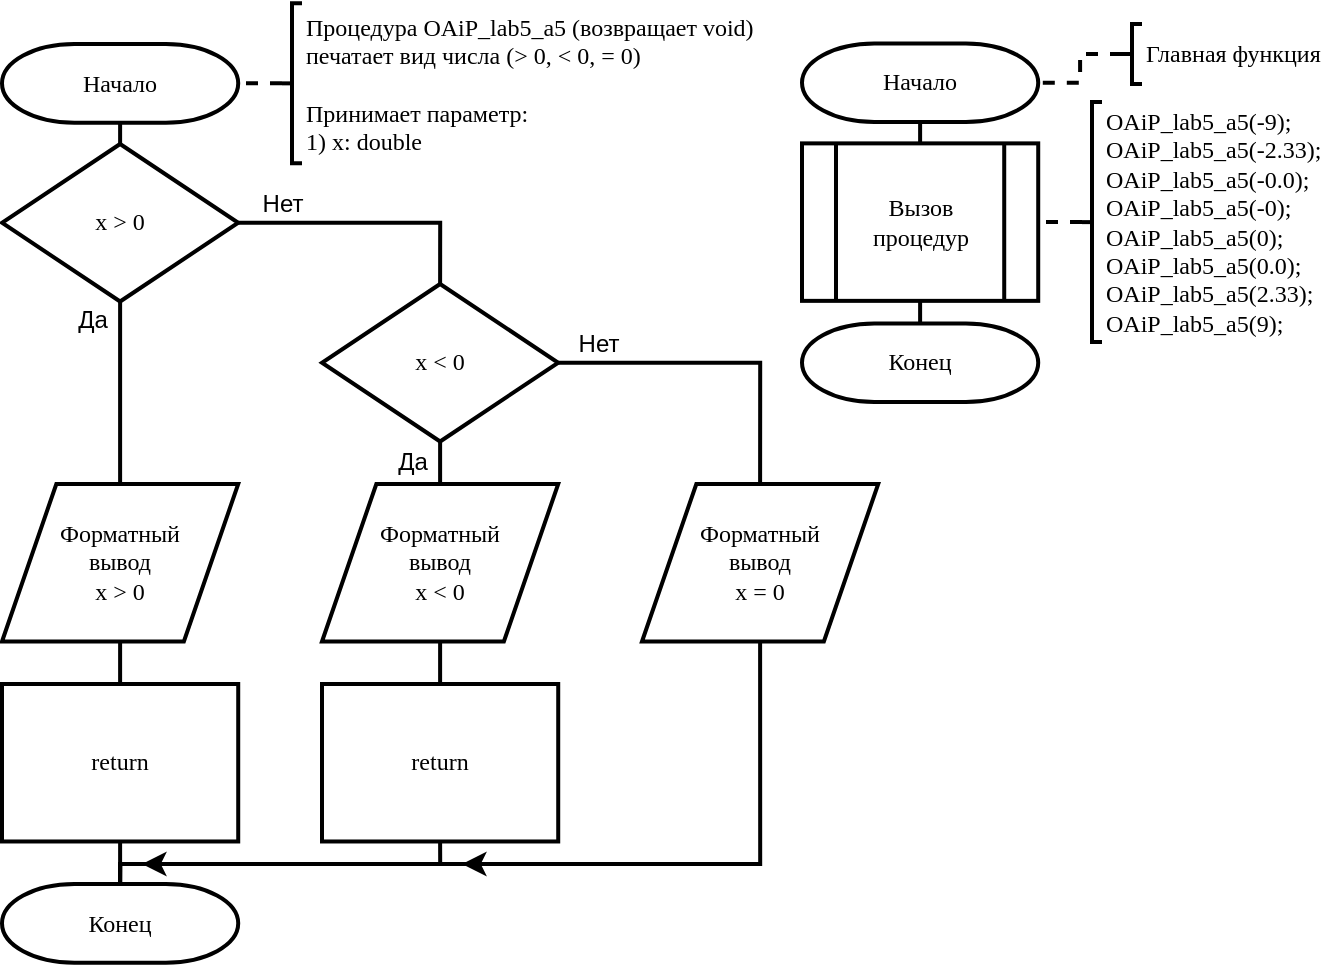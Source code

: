 <mxfile version="19.0.0" type="device"><diagram id="gghDaVw02M9KOaZbEMDC" name="Page-1"><mxGraphModel dx="865" dy="541" grid="1" gridSize="10" guides="1" tooltips="1" connect="1" arrows="1" fold="1" page="1" pageScale="1" pageWidth="827" pageHeight="1169" math="0" shadow="0"><root><mxCell id="0"/><mxCell id="1" parent="0"/><mxCell id="5gUqcjl9z7ppo9RvfVBy-11" style="edgeStyle=orthogonalEdgeStyle;rounded=0;orthogonalLoop=1;jettySize=auto;html=1;exitX=0.5;exitY=1;exitDx=0;exitDy=0;exitPerimeter=0;entryX=0.5;entryY=0;entryDx=0;entryDy=0;entryPerimeter=0;endArrow=none;endFill=0;strokeWidth=2;" edge="1" parent="1" source="5gUqcjl9z7ppo9RvfVBy-1" target="5gUqcjl9z7ppo9RvfVBy-2"><mxGeometry relative="1" as="geometry"/></mxCell><mxCell id="5gUqcjl9z7ppo9RvfVBy-1" value="Начало" style="strokeWidth=2;html=1;shape=mxgraph.flowchart.terminator;whiteSpace=wrap;rounded=0;fontFamily=Times New Roman;fillColor=default;" vertex="1" parent="1"><mxGeometry x="40" y="40" width="118.11" height="39.37" as="geometry"/></mxCell><mxCell id="5gUqcjl9z7ppo9RvfVBy-12" style="edgeStyle=orthogonalEdgeStyle;rounded=0;orthogonalLoop=1;jettySize=auto;html=1;exitX=0.5;exitY=1;exitDx=0;exitDy=0;exitPerimeter=0;entryX=0.5;entryY=0;entryDx=0;entryDy=0;endArrow=none;endFill=0;strokeWidth=2;" edge="1" parent="1" source="5gUqcjl9z7ppo9RvfVBy-2" target="5gUqcjl9z7ppo9RvfVBy-3"><mxGeometry relative="1" as="geometry"/></mxCell><mxCell id="5gUqcjl9z7ppo9RvfVBy-13" style="edgeStyle=orthogonalEdgeStyle;rounded=0;orthogonalLoop=1;jettySize=auto;html=1;exitX=1;exitY=0.5;exitDx=0;exitDy=0;exitPerimeter=0;entryX=0.5;entryY=0;entryDx=0;entryDy=0;entryPerimeter=0;endArrow=none;endFill=0;strokeWidth=2;" edge="1" parent="1" source="5gUqcjl9z7ppo9RvfVBy-2" target="5gUqcjl9z7ppo9RvfVBy-5"><mxGeometry relative="1" as="geometry"/></mxCell><mxCell id="5gUqcjl9z7ppo9RvfVBy-2" value="x &amp;gt; 0" style="strokeWidth=2;html=1;shape=mxgraph.flowchart.decision;whiteSpace=wrap;rounded=0;fillColor=default;fontFamily=Times New Roman;" vertex="1" parent="1"><mxGeometry x="40" y="90" width="118.11" height="78.74" as="geometry"/></mxCell><mxCell id="5gUqcjl9z7ppo9RvfVBy-14" style="edgeStyle=orthogonalEdgeStyle;rounded=0;orthogonalLoop=1;jettySize=auto;html=1;exitX=0.5;exitY=1;exitDx=0;exitDy=0;entryX=0.5;entryY=0;entryDx=0;entryDy=0;endArrow=none;endFill=0;strokeWidth=2;" edge="1" parent="1" source="5gUqcjl9z7ppo9RvfVBy-3" target="5gUqcjl9z7ppo9RvfVBy-4"><mxGeometry relative="1" as="geometry"/></mxCell><mxCell id="5gUqcjl9z7ppo9RvfVBy-3" value="Форматный&lt;br&gt;вывод&lt;br&gt;x &amp;gt; 0" style="shape=parallelogram;html=1;strokeWidth=2;perimeter=parallelogramPerimeter;whiteSpace=wrap;rounded=0;arcSize=12;size=0.23;fillColor=default;fontFamily=Times New Roman;" vertex="1" parent="1"><mxGeometry x="40" y="260" width="118.11" height="78.74" as="geometry"/></mxCell><mxCell id="5gUqcjl9z7ppo9RvfVBy-10" style="edgeStyle=orthogonalEdgeStyle;rounded=0;orthogonalLoop=1;jettySize=auto;html=1;exitX=0.5;exitY=1;exitDx=0;exitDy=0;entryX=0.5;entryY=0;entryDx=0;entryDy=0;entryPerimeter=0;strokeWidth=2;endArrow=none;endFill=0;" edge="1" parent="1" source="5gUqcjl9z7ppo9RvfVBy-4" target="5gUqcjl9z7ppo9RvfVBy-9"><mxGeometry relative="1" as="geometry"/></mxCell><mxCell id="5gUqcjl9z7ppo9RvfVBy-4" value="return" style="rounded=0;whiteSpace=wrap;html=1;absoluteArcSize=1;arcSize=14;strokeWidth=2;fontFamily=Times New Roman;fillColor=default;" vertex="1" parent="1"><mxGeometry x="40" y="360" width="118.11" height="78.74" as="geometry"/></mxCell><mxCell id="5gUqcjl9z7ppo9RvfVBy-15" style="edgeStyle=orthogonalEdgeStyle;rounded=0;orthogonalLoop=1;jettySize=auto;html=1;exitX=0.5;exitY=1;exitDx=0;exitDy=0;exitPerimeter=0;entryX=0.5;entryY=0;entryDx=0;entryDy=0;endArrow=none;endFill=0;strokeWidth=2;" edge="1" parent="1" source="5gUqcjl9z7ppo9RvfVBy-5" target="5gUqcjl9z7ppo9RvfVBy-6"><mxGeometry relative="1" as="geometry"/></mxCell><mxCell id="5gUqcjl9z7ppo9RvfVBy-18" style="edgeStyle=orthogonalEdgeStyle;rounded=0;orthogonalLoop=1;jettySize=auto;html=1;exitX=1;exitY=0.5;exitDx=0;exitDy=0;exitPerimeter=0;entryX=0.5;entryY=0;entryDx=0;entryDy=0;endArrow=none;endFill=0;strokeWidth=2;" edge="1" parent="1" source="5gUqcjl9z7ppo9RvfVBy-5" target="5gUqcjl9z7ppo9RvfVBy-8"><mxGeometry relative="1" as="geometry"/></mxCell><mxCell id="5gUqcjl9z7ppo9RvfVBy-5" value="x &amp;lt; 0" style="strokeWidth=2;html=1;shape=mxgraph.flowchart.decision;whiteSpace=wrap;rounded=0;fillColor=default;fontFamily=Times New Roman;" vertex="1" parent="1"><mxGeometry x="200" y="160" width="118.11" height="78.74" as="geometry"/></mxCell><mxCell id="5gUqcjl9z7ppo9RvfVBy-16" style="edgeStyle=orthogonalEdgeStyle;rounded=0;orthogonalLoop=1;jettySize=auto;html=1;exitX=0.5;exitY=1;exitDx=0;exitDy=0;entryX=0.5;entryY=0;entryDx=0;entryDy=0;endArrow=none;endFill=0;strokeWidth=2;" edge="1" parent="1" source="5gUqcjl9z7ppo9RvfVBy-6" target="5gUqcjl9z7ppo9RvfVBy-7"><mxGeometry relative="1" as="geometry"/></mxCell><mxCell id="5gUqcjl9z7ppo9RvfVBy-6" value="Форматный&lt;br&gt;вывод&lt;br&gt;x &amp;lt; 0" style="shape=parallelogram;html=1;strokeWidth=2;perimeter=parallelogramPerimeter;whiteSpace=wrap;rounded=0;arcSize=12;size=0.23;fillColor=default;fontFamily=Times New Roman;" vertex="1" parent="1"><mxGeometry x="200" y="260" width="118.11" height="78.74" as="geometry"/></mxCell><mxCell id="5gUqcjl9z7ppo9RvfVBy-17" style="edgeStyle=orthogonalEdgeStyle;rounded=0;orthogonalLoop=1;jettySize=auto;html=1;exitX=0.5;exitY=1;exitDx=0;exitDy=0;entryX=0.5;entryY=0;entryDx=0;entryDy=0;entryPerimeter=0;endArrow=none;endFill=0;strokeWidth=2;" edge="1" parent="1" source="5gUqcjl9z7ppo9RvfVBy-7" target="5gUqcjl9z7ppo9RvfVBy-9"><mxGeometry relative="1" as="geometry"><Array as="points"><mxPoint x="259" y="450"/><mxPoint x="99" y="450"/></Array></mxGeometry></mxCell><mxCell id="5gUqcjl9z7ppo9RvfVBy-7" value="return" style="rounded=0;whiteSpace=wrap;html=1;absoluteArcSize=1;arcSize=14;strokeWidth=2;fontFamily=Times New Roman;fillColor=default;" vertex="1" parent="1"><mxGeometry x="200" y="360" width="118.11" height="78.74" as="geometry"/></mxCell><mxCell id="5gUqcjl9z7ppo9RvfVBy-19" style="edgeStyle=orthogonalEdgeStyle;rounded=0;orthogonalLoop=1;jettySize=auto;html=1;exitX=0.5;exitY=1;exitDx=0;exitDy=0;entryX=0.5;entryY=0;entryDx=0;entryDy=0;entryPerimeter=0;endArrow=none;endFill=0;strokeWidth=2;" edge="1" parent="1" source="5gUqcjl9z7ppo9RvfVBy-8" target="5gUqcjl9z7ppo9RvfVBy-9"><mxGeometry relative="1" as="geometry"><Array as="points"><mxPoint x="419" y="450"/><mxPoint x="99" y="450"/></Array></mxGeometry></mxCell><mxCell id="5gUqcjl9z7ppo9RvfVBy-8" value="Форматный&lt;br&gt;вывод&lt;br&gt;x = 0" style="shape=parallelogram;html=1;strokeWidth=2;perimeter=parallelogramPerimeter;whiteSpace=wrap;rounded=0;arcSize=12;size=0.23;fillColor=default;fontFamily=Times New Roman;" vertex="1" parent="1"><mxGeometry x="360" y="260" width="118.11" height="78.74" as="geometry"/></mxCell><mxCell id="5gUqcjl9z7ppo9RvfVBy-9" value="Конец" style="strokeWidth=2;html=1;shape=mxgraph.flowchart.terminator;whiteSpace=wrap;rounded=0;fontFamily=Times New Roman;fillColor=default;" vertex="1" parent="1"><mxGeometry x="40" y="460" width="118.11" height="39.37" as="geometry"/></mxCell><mxCell id="5gUqcjl9z7ppo9RvfVBy-21" style="edgeStyle=orthogonalEdgeStyle;rounded=0;orthogonalLoop=1;jettySize=auto;html=1;exitX=0;exitY=0.5;exitDx=0;exitDy=0;exitPerimeter=0;entryX=1;entryY=0.5;entryDx=0;entryDy=0;entryPerimeter=0;endArrow=none;endFill=0;strokeWidth=2;dashed=1;" edge="1" parent="1" source="5gUqcjl9z7ppo9RvfVBy-20" target="5gUqcjl9z7ppo9RvfVBy-1"><mxGeometry relative="1" as="geometry"/></mxCell><mxCell id="5gUqcjl9z7ppo9RvfVBy-20" value="Процедура OAiP_lab5_a5 (возвращает void)&lt;br&gt;печатает вид числа (&amp;gt; 0, &amp;lt; 0, = 0)&lt;br&gt;&lt;br&gt;Принимает параметр:&lt;br&gt;1) x: double" style="strokeWidth=2;html=1;shape=mxgraph.flowchart.annotation_2;align=left;labelPosition=right;pointerEvents=1;rounded=0;fontFamily=Times New Roman;fillColor=none;" vertex="1" parent="1"><mxGeometry x="180" y="19.68" width="10" height="80" as="geometry"/></mxCell><mxCell id="5gUqcjl9z7ppo9RvfVBy-29" style="edgeStyle=orthogonalEdgeStyle;rounded=0;orthogonalLoop=1;jettySize=auto;html=1;exitX=0.5;exitY=1;exitDx=0;exitDy=0;exitPerimeter=0;entryX=0.5;entryY=0;entryDx=0;entryDy=0;endArrow=none;endFill=0;strokeWidth=2;" edge="1" parent="1" source="5gUqcjl9z7ppo9RvfVBy-22" target="5gUqcjl9z7ppo9RvfVBy-23"><mxGeometry relative="1" as="geometry"/></mxCell><mxCell id="5gUqcjl9z7ppo9RvfVBy-22" value="Начало" style="strokeWidth=2;html=1;shape=mxgraph.flowchart.terminator;whiteSpace=wrap;rounded=0;fontFamily=Times New Roman;fillColor=default;" vertex="1" parent="1"><mxGeometry x="440" y="39.69" width="118.11" height="39.37" as="geometry"/></mxCell><mxCell id="5gUqcjl9z7ppo9RvfVBy-30" style="edgeStyle=orthogonalEdgeStyle;rounded=0;orthogonalLoop=1;jettySize=auto;html=1;exitX=0.5;exitY=1;exitDx=0;exitDy=0;entryX=0.5;entryY=0;entryDx=0;entryDy=0;entryPerimeter=0;endArrow=none;endFill=0;strokeWidth=2;" edge="1" parent="1" source="5gUqcjl9z7ppo9RvfVBy-23" target="5gUqcjl9z7ppo9RvfVBy-24"><mxGeometry relative="1" as="geometry"/></mxCell><mxCell id="5gUqcjl9z7ppo9RvfVBy-23" value="Вызов процедур" style="verticalLabelPosition=middle;verticalAlign=middle;html=1;shape=process;whiteSpace=wrap;rounded=0;size=0.14;arcSize=6;fontFamily=Times New Roman;strokeWidth=2;fillColor=default;fontSize=12;labelPosition=center;align=center;strokeColor=default;" vertex="1" parent="1"><mxGeometry x="440" y="89.69" width="118.11" height="78.74" as="geometry"/></mxCell><mxCell id="5gUqcjl9z7ppo9RvfVBy-24" value="Конец" style="strokeWidth=2;html=1;shape=mxgraph.flowchart.terminator;whiteSpace=wrap;rounded=0;fontFamily=Times New Roman;fillColor=default;" vertex="1" parent="1"><mxGeometry x="440" y="179.69" width="118.11" height="39.37" as="geometry"/></mxCell><mxCell id="5gUqcjl9z7ppo9RvfVBy-26" style="edgeStyle=orthogonalEdgeStyle;rounded=0;orthogonalLoop=1;jettySize=auto;html=1;exitX=0;exitY=0.5;exitDx=0;exitDy=0;exitPerimeter=0;entryX=1;entryY=0.5;entryDx=0;entryDy=0;dashed=1;endArrow=none;endFill=0;strokeWidth=2;" edge="1" parent="1" source="5gUqcjl9z7ppo9RvfVBy-25" target="5gUqcjl9z7ppo9RvfVBy-23"><mxGeometry relative="1" as="geometry"/></mxCell><mxCell id="5gUqcjl9z7ppo9RvfVBy-25" value="&lt;div&gt;OAiP_lab5_a5(-9);&lt;/div&gt;&lt;div&gt;OAiP_lab5_a5(-2.33);&lt;/div&gt;&lt;div&gt;OAiP_lab5_a5(-0.0);&lt;/div&gt;&lt;div&gt;OAiP_lab5_a5(-0);&lt;/div&gt;&lt;div&gt;OAiP_lab5_a5(0);&lt;/div&gt;&lt;div&gt;OAiP_lab5_a5(0.0);&lt;/div&gt;&lt;div&gt;OAiP_lab5_a5(2.33);&lt;/div&gt;&lt;div&gt;OAiP_lab5_a5(9);&lt;/div&gt;" style="strokeWidth=2;html=1;shape=mxgraph.flowchart.annotation_2;align=left;labelPosition=right;pointerEvents=1;rounded=0;fontFamily=Times New Roman;fillColor=none;" vertex="1" parent="1"><mxGeometry x="580" y="69.06" width="10" height="120" as="geometry"/></mxCell><mxCell id="5gUqcjl9z7ppo9RvfVBy-28" style="edgeStyle=orthogonalEdgeStyle;rounded=0;orthogonalLoop=1;jettySize=auto;html=1;exitX=0;exitY=0.5;exitDx=0;exitDy=0;exitPerimeter=0;entryX=1;entryY=0.5;entryDx=0;entryDy=0;entryPerimeter=0;dashed=1;endArrow=none;endFill=0;strokeWidth=2;" edge="1" parent="1" source="5gUqcjl9z7ppo9RvfVBy-27" target="5gUqcjl9z7ppo9RvfVBy-22"><mxGeometry relative="1" as="geometry"/></mxCell><mxCell id="5gUqcjl9z7ppo9RvfVBy-27" value="Главная функция" style="strokeWidth=2;html=1;shape=mxgraph.flowchart.annotation_2;align=left;labelPosition=right;pointerEvents=1;rounded=0;fontFamily=Times New Roman;fillColor=none;" vertex="1" parent="1"><mxGeometry x="600" y="30" width="10" height="30" as="geometry"/></mxCell><mxCell id="5gUqcjl9z7ppo9RvfVBy-31" value="Да" style="text;html=1;align=center;verticalAlign=middle;resizable=0;points=[];autosize=1;strokeColor=none;fillColor=none;" vertex="1" parent="1"><mxGeometry x="70" y="168.43" width="30" height="20" as="geometry"/></mxCell><mxCell id="5gUqcjl9z7ppo9RvfVBy-32" value="Да" style="text;html=1;align=center;verticalAlign=middle;resizable=0;points=[];autosize=1;strokeColor=none;fillColor=none;" vertex="1" parent="1"><mxGeometry x="230" y="238.74" width="30" height="20" as="geometry"/></mxCell><mxCell id="5gUqcjl9z7ppo9RvfVBy-33" value="Нет" style="text;html=1;align=center;verticalAlign=middle;resizable=0;points=[];autosize=1;strokeColor=none;fillColor=none;" vertex="1" parent="1"><mxGeometry x="160" y="110" width="40" height="20" as="geometry"/></mxCell><mxCell id="5gUqcjl9z7ppo9RvfVBy-35" value="Нет" style="text;html=1;align=center;verticalAlign=middle;resizable=0;points=[];autosize=1;strokeColor=none;fillColor=none;" vertex="1" parent="1"><mxGeometry x="318.11" y="179.69" width="40" height="20" as="geometry"/></mxCell><mxCell id="5gUqcjl9z7ppo9RvfVBy-36" value="" style="endArrow=classic;html=1;rounded=0;strokeWidth=2;" edge="1" parent="1"><mxGeometry width="50" height="50" relative="1" as="geometry"><mxPoint x="420" y="450" as="sourcePoint"/><mxPoint x="270" y="450" as="targetPoint"/></mxGeometry></mxCell><mxCell id="5gUqcjl9z7ppo9RvfVBy-37" value="" style="endArrow=classic;html=1;rounded=0;strokeWidth=2;" edge="1" parent="1"><mxGeometry width="50" height="50" relative="1" as="geometry"><mxPoint x="250" y="450" as="sourcePoint"/><mxPoint x="110" y="450" as="targetPoint"/></mxGeometry></mxCell></root></mxGraphModel></diagram></mxfile>